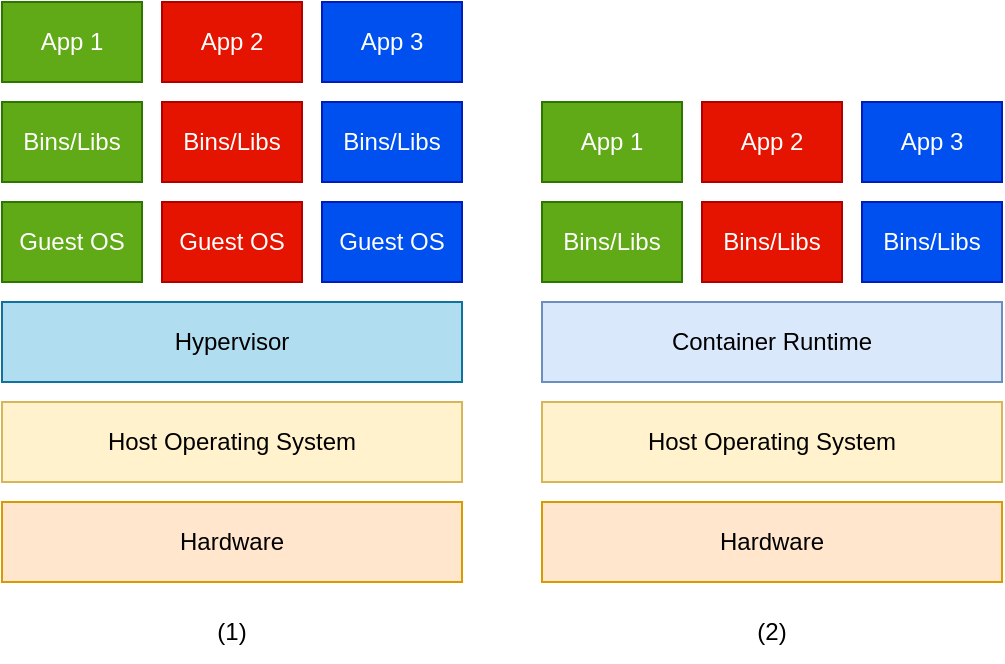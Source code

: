 <mxfile version="28.1.2">
  <diagram name="Page-1" id="v5RAu5klR39Lm09rsD4q">
    <mxGraphModel dx="983" dy="705" grid="1" gridSize="10" guides="1" tooltips="1" connect="1" arrows="1" fold="1" page="1" pageScale="1" pageWidth="850" pageHeight="1100" math="0" shadow="0">
      <root>
        <mxCell id="0" />
        <mxCell id="1" parent="0" />
        <mxCell id="2CAeWcOmt6Jaj7QoAJ3q-1" value="Hardware" style="rounded=0;whiteSpace=wrap;html=1;fillColor=#ffe6cc;strokeColor=#d79b00;" vertex="1" parent="1">
          <mxGeometry x="175" y="520" width="230" height="40" as="geometry" />
        </mxCell>
        <mxCell id="2CAeWcOmt6Jaj7QoAJ3q-2" value="Host Operating System" style="rounded=0;whiteSpace=wrap;html=1;fillColor=#fff2cc;strokeColor=#d6b656;" vertex="1" parent="1">
          <mxGeometry x="175" y="470" width="230" height="40" as="geometry" />
        </mxCell>
        <mxCell id="2CAeWcOmt6Jaj7QoAJ3q-3" value="Hypervisor" style="rounded=0;whiteSpace=wrap;html=1;fillColor=#b1ddf0;strokeColor=#10739e;" vertex="1" parent="1">
          <mxGeometry x="175" y="420" width="230" height="40" as="geometry" />
        </mxCell>
        <mxCell id="2CAeWcOmt6Jaj7QoAJ3q-4" value="Guest OS" style="rounded=0;whiteSpace=wrap;html=1;fillColor=#60a917;fontColor=#ffffff;strokeColor=#2D7600;" vertex="1" parent="1">
          <mxGeometry x="175" y="370" width="70" height="40" as="geometry" />
        </mxCell>
        <mxCell id="2CAeWcOmt6Jaj7QoAJ3q-5" value="Guest OS" style="rounded=0;whiteSpace=wrap;html=1;fillColor=#e51400;fontColor=#ffffff;strokeColor=#B20000;" vertex="1" parent="1">
          <mxGeometry x="255" y="370" width="70" height="40" as="geometry" />
        </mxCell>
        <mxCell id="2CAeWcOmt6Jaj7QoAJ3q-6" value="Guest OS" style="rounded=0;whiteSpace=wrap;html=1;fillColor=#0050ef;fontColor=#ffffff;strokeColor=#001DBC;" vertex="1" parent="1">
          <mxGeometry x="335" y="370" width="70" height="40" as="geometry" />
        </mxCell>
        <mxCell id="2CAeWcOmt6Jaj7QoAJ3q-8" value="Bins/Libs" style="rounded=0;whiteSpace=wrap;html=1;fillColor=#60a917;fontColor=#ffffff;strokeColor=#2D7600;" vertex="1" parent="1">
          <mxGeometry x="175" y="320" width="70" height="40" as="geometry" />
        </mxCell>
        <mxCell id="2CAeWcOmt6Jaj7QoAJ3q-10" value="App 1" style="rounded=0;whiteSpace=wrap;html=1;fillColor=#60a917;fontColor=#ffffff;strokeColor=#2D7600;" vertex="1" parent="1">
          <mxGeometry x="175" y="270" width="70" height="40" as="geometry" />
        </mxCell>
        <mxCell id="2CAeWcOmt6Jaj7QoAJ3q-11" value="Bins/Libs" style="rounded=0;whiteSpace=wrap;html=1;fillColor=#e51400;fontColor=#ffffff;strokeColor=#B20000;" vertex="1" parent="1">
          <mxGeometry x="255" y="320" width="70" height="40" as="geometry" />
        </mxCell>
        <mxCell id="2CAeWcOmt6Jaj7QoAJ3q-12" value="App 2" style="rounded=0;whiteSpace=wrap;html=1;fillColor=#e51400;fontColor=#ffffff;strokeColor=#B20000;" vertex="1" parent="1">
          <mxGeometry x="255" y="270" width="70" height="40" as="geometry" />
        </mxCell>
        <mxCell id="2CAeWcOmt6Jaj7QoAJ3q-13" value="Bins/Libs" style="rounded=0;whiteSpace=wrap;html=1;fillColor=#0050ef;fontColor=#ffffff;strokeColor=#001DBC;" vertex="1" parent="1">
          <mxGeometry x="335" y="320" width="70" height="40" as="geometry" />
        </mxCell>
        <mxCell id="2CAeWcOmt6Jaj7QoAJ3q-14" value="App 3" style="rounded=0;whiteSpace=wrap;html=1;fillColor=#0050ef;fontColor=#ffffff;strokeColor=#001DBC;" vertex="1" parent="1">
          <mxGeometry x="335" y="270" width="70" height="40" as="geometry" />
        </mxCell>
        <mxCell id="2CAeWcOmt6Jaj7QoAJ3q-15" value="Hardware" style="rounded=0;whiteSpace=wrap;html=1;fillColor=#ffe6cc;strokeColor=#d79b00;" vertex="1" parent="1">
          <mxGeometry x="445" y="520" width="230" height="40" as="geometry" />
        </mxCell>
        <mxCell id="2CAeWcOmt6Jaj7QoAJ3q-16" value="Host Operating System" style="rounded=0;whiteSpace=wrap;html=1;fillColor=#fff2cc;strokeColor=#d6b656;" vertex="1" parent="1">
          <mxGeometry x="445" y="470" width="230" height="40" as="geometry" />
        </mxCell>
        <mxCell id="2CAeWcOmt6Jaj7QoAJ3q-17" value="Container Runtime" style="rounded=0;whiteSpace=wrap;html=1;fillColor=#dae8fc;strokeColor=#6c8ebf;" vertex="1" parent="1">
          <mxGeometry x="445" y="420" width="230" height="40" as="geometry" />
        </mxCell>
        <mxCell id="2CAeWcOmt6Jaj7QoAJ3q-21" value="Bins/Libs" style="rounded=0;whiteSpace=wrap;html=1;fillColor=#60a917;fontColor=#ffffff;strokeColor=#2D7600;" vertex="1" parent="1">
          <mxGeometry x="445" y="370" width="70" height="40" as="geometry" />
        </mxCell>
        <mxCell id="2CAeWcOmt6Jaj7QoAJ3q-22" value="App 1" style="rounded=0;whiteSpace=wrap;html=1;fillColor=#60a917;fontColor=#ffffff;strokeColor=#2D7600;" vertex="1" parent="1">
          <mxGeometry x="445" y="320" width="70" height="40" as="geometry" />
        </mxCell>
        <mxCell id="2CAeWcOmt6Jaj7QoAJ3q-23" value="Bins/Libs" style="rounded=0;whiteSpace=wrap;html=1;fillColor=#e51400;fontColor=#ffffff;strokeColor=#B20000;" vertex="1" parent="1">
          <mxGeometry x="525" y="370" width="70" height="40" as="geometry" />
        </mxCell>
        <mxCell id="2CAeWcOmt6Jaj7QoAJ3q-24" value="App 2" style="rounded=0;whiteSpace=wrap;html=1;fillColor=#e51400;fontColor=#ffffff;strokeColor=#B20000;" vertex="1" parent="1">
          <mxGeometry x="525" y="320" width="70" height="40" as="geometry" />
        </mxCell>
        <mxCell id="2CAeWcOmt6Jaj7QoAJ3q-25" value="Bins/Libs" style="rounded=0;whiteSpace=wrap;html=1;fillColor=#0050ef;fontColor=#ffffff;strokeColor=#001DBC;" vertex="1" parent="1">
          <mxGeometry x="605" y="370" width="70" height="40" as="geometry" />
        </mxCell>
        <mxCell id="2CAeWcOmt6Jaj7QoAJ3q-26" value="App 3" style="rounded=0;whiteSpace=wrap;html=1;fillColor=#0050ef;fontColor=#ffffff;strokeColor=#001DBC;" vertex="1" parent="1">
          <mxGeometry x="605" y="320" width="70" height="40" as="geometry" />
        </mxCell>
        <mxCell id="2CAeWcOmt6Jaj7QoAJ3q-27" value="(1)" style="text;html=1;align=center;verticalAlign=middle;whiteSpace=wrap;rounded=0;" vertex="1" parent="1">
          <mxGeometry x="260" y="570" width="60" height="30" as="geometry" />
        </mxCell>
        <mxCell id="2CAeWcOmt6Jaj7QoAJ3q-28" value="(2)" style="text;html=1;align=center;verticalAlign=middle;whiteSpace=wrap;rounded=0;" vertex="1" parent="1">
          <mxGeometry x="530" y="570" width="60" height="30" as="geometry" />
        </mxCell>
      </root>
    </mxGraphModel>
  </diagram>
</mxfile>
